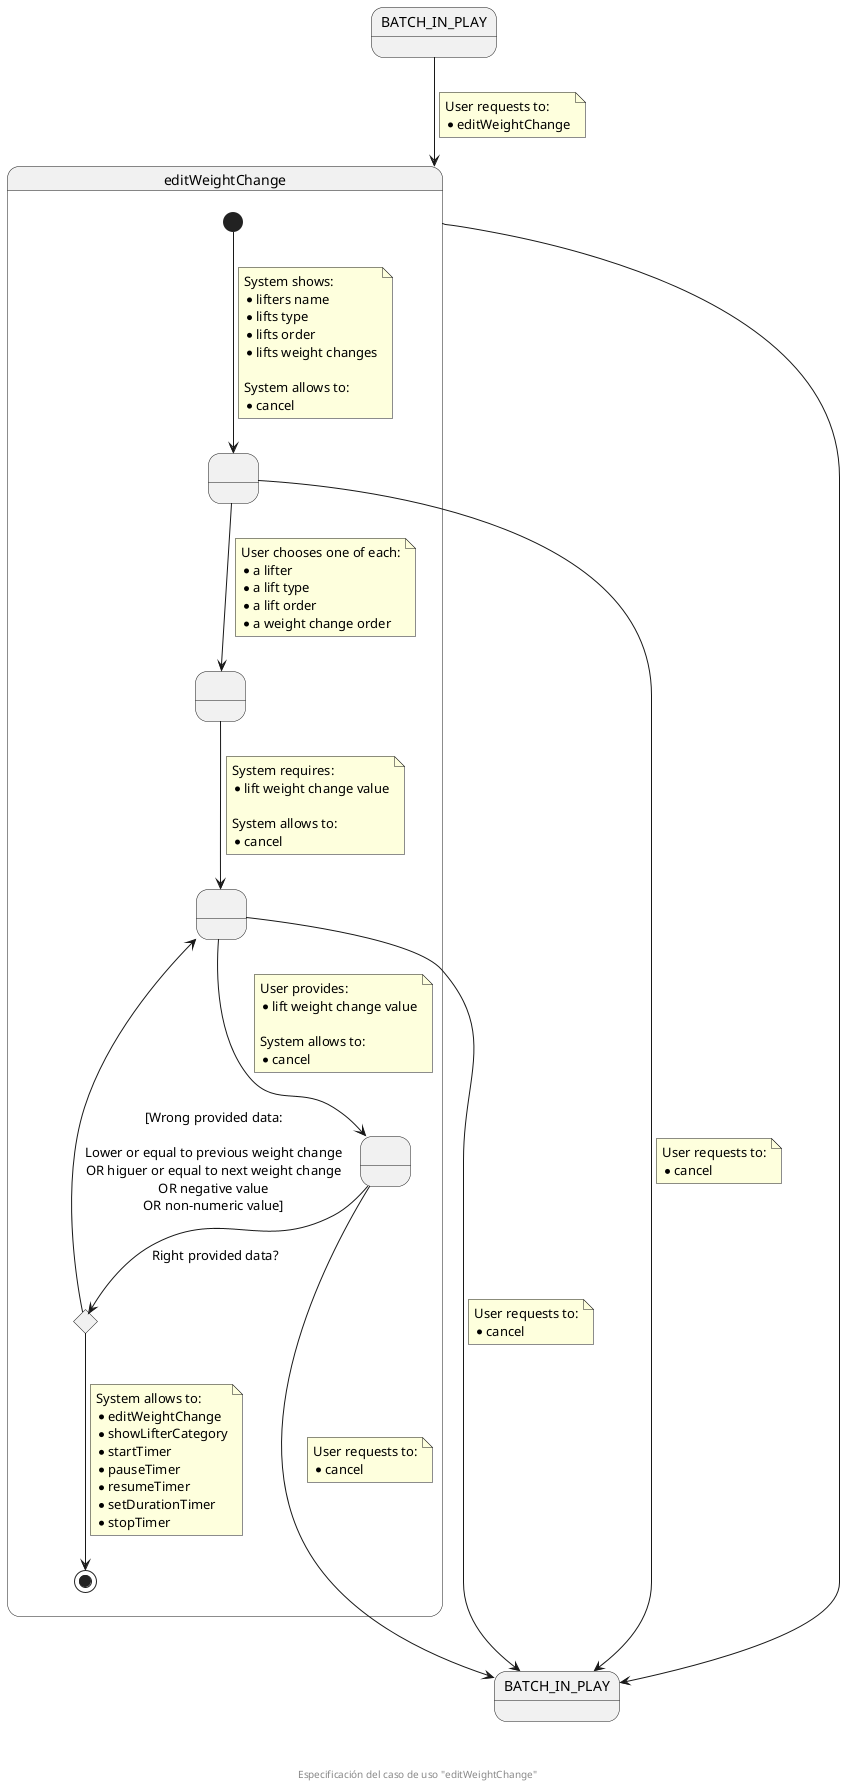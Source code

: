 @startuml
state BATCH_IN_PLAY
state "BATCH_IN_PLAY" as BATCH_IN_PLAY_F
state editWeightChange {
  state " " as SHOWED_LIFTS_VALUE
  state " " as CHOSEN_LIFTER
  state " " as REQUIRED_DATA
  state " " as PROVIDED_DATA
  state wrongDataProvidedCHC <<choice>>

  [*] --> SHOWED_LIFTS_VALUE
  note on link
    System shows:
    * lifters name
    * lifts type
    * lifts order
    * lifts weight changes

    System allows to:
    * cancel
  end note
  
  SHOWED_LIFTS_VALUE --> CHOSEN_LIFTER
  note on link
    User chooses one of each:
    * a lifter
    * a lift type
    * a lift order
    * a weight change order
  end note

  SHOWED_LIFTS_VALUE -down-> BATCH_IN_PLAY_F
  note on link
    User requests to:
    * cancel
  end note

  CHOSEN_LIFTER --> REQUIRED_DATA
  note on link
    System requires:
    * lift weight change value

    System allows to:
    * cancel
  end note

  REQUIRED_DATA -down---> BATCH_IN_PLAY_F
  note on link
    User requests to:
    * cancel
  end note

  REQUIRED_DATA --> PROVIDED_DATA
  note on link
    User provides:
    * lift weight change value

    System allows to:
    * cancel
  end note

  PROVIDED_DATA --> wrongDataProvidedCHC : Right provided data?

  wrongDataProvidedCHC --> [*]
  note on link
    System allows to:
    * editWeightChange
    * showLifterCategory
    * startTimer
    * pauseTimer
    * resumeTimer
    * setDurationTimer
    * stopTimer
  end note


  wrongDataProvidedCHC --> REQUIRED_DATA : [Wrong provided data:\n\nLower or equal to previous weight change\nOR higuer or equal to next weight change\nOR negative value\nOR non-numeric value]

  PROVIDED_DATA -down---> BATCH_IN_PLAY_F
  note on link
    User requests to:
    * cancel
  end note
}

BATCH_IN_PLAY --> editWeightChange
note on link
  User requests to:
  * editWeightChange
end note

editWeightChange ---> BATCH_IN_PLAY_F

footer \n\n\n Especificación del caso de uso "editWeightChange"
@enduml
